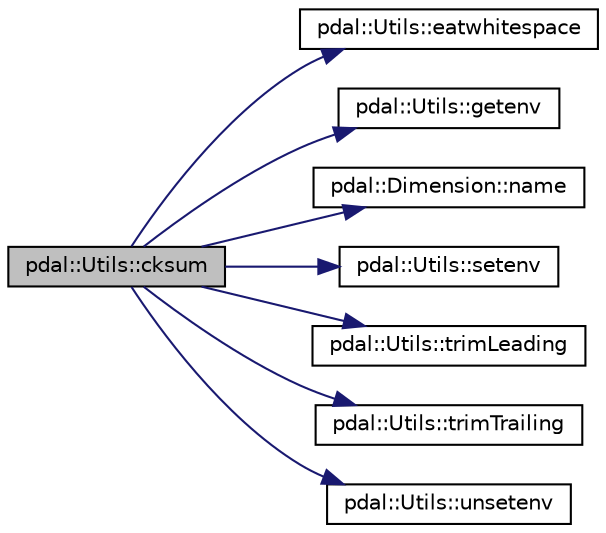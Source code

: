 digraph "pdal::Utils::cksum"
{
  edge [fontname="Helvetica",fontsize="10",labelfontname="Helvetica",labelfontsize="10"];
  node [fontname="Helvetica",fontsize="10",shape=record];
  rankdir="LR";
  Node1 [label="pdal::Utils::cksum",height=0.2,width=0.4,color="black", fillcolor="grey75", style="filled", fontcolor="black"];
  Node1 -> Node2 [color="midnightblue",fontsize="10",style="solid",fontname="Helvetica"];
  Node2 [label="pdal::Utils::eatwhitespace",height=0.2,width=0.4,color="black", fillcolor="white", style="filled",URL="$namespacepdal_1_1Utils.html#a35c22f43af8f0444ef000e2bc86f4090"];
  Node1 -> Node3 [color="midnightblue",fontsize="10",style="solid",fontname="Helvetica"];
  Node3 [label="pdal::Utils::getenv",height=0.2,width=0.4,color="black", fillcolor="white", style="filled",URL="$namespacepdal_1_1Utils.html#a280847d8a85057a3cfe513abec5c6527"];
  Node1 -> Node4 [color="midnightblue",fontsize="10",style="solid",fontname="Helvetica"];
  Node4 [label="pdal::Dimension::name",height=0.2,width=0.4,color="black", fillcolor="white", style="filled",URL="$namespacepdal_1_1Dimension.html#af3176b0b7e6b4be000317846cf7c2718"];
  Node1 -> Node5 [color="midnightblue",fontsize="10",style="solid",fontname="Helvetica"];
  Node5 [label="pdal::Utils::setenv",height=0.2,width=0.4,color="black", fillcolor="white", style="filled",URL="$namespacepdal_1_1Utils.html#a02ed9517499ddbc2e55441a90e81fbcd"];
  Node1 -> Node6 [color="midnightblue",fontsize="10",style="solid",fontname="Helvetica"];
  Node6 [label="pdal::Utils::trimLeading",height=0.2,width=0.4,color="black", fillcolor="white", style="filled",URL="$namespacepdal_1_1Utils.html#a10ae3cc2d10407cff89ba1ab00bc036b"];
  Node1 -> Node7 [color="midnightblue",fontsize="10",style="solid",fontname="Helvetica"];
  Node7 [label="pdal::Utils::trimTrailing",height=0.2,width=0.4,color="black", fillcolor="white", style="filled",URL="$namespacepdal_1_1Utils.html#afed0ad4146baafd1973c85e1508ade73"];
  Node1 -> Node8 [color="midnightblue",fontsize="10",style="solid",fontname="Helvetica"];
  Node8 [label="pdal::Utils::unsetenv",height=0.2,width=0.4,color="black", fillcolor="white", style="filled",URL="$namespacepdal_1_1Utils.html#ab631bc0df7c992b2eb8a916b8b5633a2"];
}
